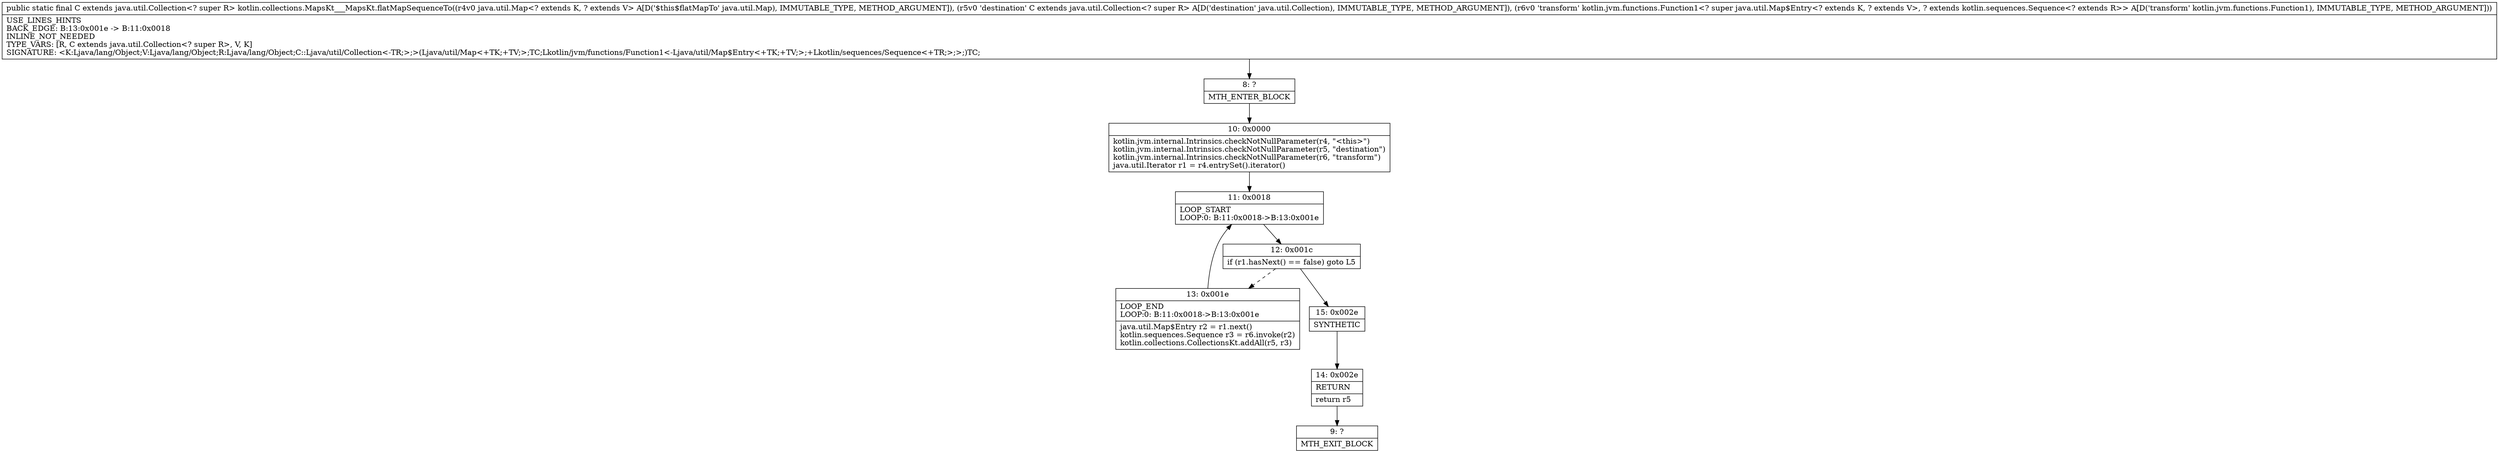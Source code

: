 digraph "CFG forkotlin.collections.MapsKt___MapsKt.flatMapSequenceTo(Ljava\/util\/Map;Ljava\/util\/Collection;Lkotlin\/jvm\/functions\/Function1;)Ljava\/util\/Collection;" {
Node_8 [shape=record,label="{8\:\ ?|MTH_ENTER_BLOCK\l}"];
Node_10 [shape=record,label="{10\:\ 0x0000|kotlin.jvm.internal.Intrinsics.checkNotNullParameter(r4, \"\<this\>\")\lkotlin.jvm.internal.Intrinsics.checkNotNullParameter(r5, \"destination\")\lkotlin.jvm.internal.Intrinsics.checkNotNullParameter(r6, \"transform\")\ljava.util.Iterator r1 = r4.entrySet().iterator()\l}"];
Node_11 [shape=record,label="{11\:\ 0x0018|LOOP_START\lLOOP:0: B:11:0x0018\-\>B:13:0x001e\l}"];
Node_12 [shape=record,label="{12\:\ 0x001c|if (r1.hasNext() == false) goto L5\l}"];
Node_13 [shape=record,label="{13\:\ 0x001e|LOOP_END\lLOOP:0: B:11:0x0018\-\>B:13:0x001e\l|java.util.Map$Entry r2 = r1.next()\lkotlin.sequences.Sequence r3 = r6.invoke(r2)\lkotlin.collections.CollectionsKt.addAll(r5, r3)\l}"];
Node_15 [shape=record,label="{15\:\ 0x002e|SYNTHETIC\l}"];
Node_14 [shape=record,label="{14\:\ 0x002e|RETURN\l|return r5\l}"];
Node_9 [shape=record,label="{9\:\ ?|MTH_EXIT_BLOCK\l}"];
MethodNode[shape=record,label="{public static final C extends java.util.Collection\<? super R\> kotlin.collections.MapsKt___MapsKt.flatMapSequenceTo((r4v0 java.util.Map\<? extends K, ? extends V\> A[D('$this$flatMapTo' java.util.Map), IMMUTABLE_TYPE, METHOD_ARGUMENT]), (r5v0 'destination' C extends java.util.Collection\<? super R\> A[D('destination' java.util.Collection), IMMUTABLE_TYPE, METHOD_ARGUMENT]), (r6v0 'transform' kotlin.jvm.functions.Function1\<? super java.util.Map$Entry\<? extends K, ? extends V\>, ? extends kotlin.sequences.Sequence\<? extends R\>\> A[D('transform' kotlin.jvm.functions.Function1), IMMUTABLE_TYPE, METHOD_ARGUMENT]))  | USE_LINES_HINTS\lBACK_EDGE: B:13:0x001e \-\> B:11:0x0018\lINLINE_NOT_NEEDED\lTYPE_VARS: [R, C extends java.util.Collection\<? super R\>, V, K]\lSIGNATURE: \<K:Ljava\/lang\/Object;V:Ljava\/lang\/Object;R:Ljava\/lang\/Object;C::Ljava\/util\/Collection\<\-TR;\>;\>(Ljava\/util\/Map\<+TK;+TV;\>;TC;Lkotlin\/jvm\/functions\/Function1\<\-Ljava\/util\/Map$Entry\<+TK;+TV;\>;+Lkotlin\/sequences\/Sequence\<+TR;\>;\>;)TC;\l}"];
MethodNode -> Node_8;Node_8 -> Node_10;
Node_10 -> Node_11;
Node_11 -> Node_12;
Node_12 -> Node_13[style=dashed];
Node_12 -> Node_15;
Node_13 -> Node_11;
Node_15 -> Node_14;
Node_14 -> Node_9;
}

